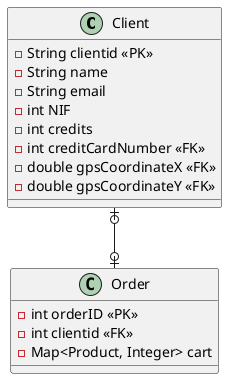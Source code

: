 @startuml
'skinparam linetype polyline


class Client {
    -String clientid «PK»
    -String name
    -String email
    -int NIF
    -int credits
    -int creditCardNumber «FK»
    -double gpsCoordinateX «FK»
    -double gpsCoordinateY «FK»
}

class Order{
    -int orderID «PK»
    -int clientid «FK»
    -Map<Product, Integer> cart
}

Client |o--o| Order

@enduml